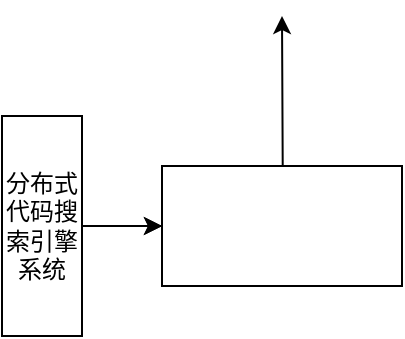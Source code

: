 <mxfile version="20.0.3" type="github">
  <diagram id="vuUQ8bP5sddqCmHipAIj" name="第 1 页">
    <mxGraphModel dx="850" dy="500" grid="1" gridSize="10" guides="1" tooltips="1" connect="1" arrows="1" fold="1" page="1" pageScale="1" pageWidth="827" pageHeight="1169" math="0" shadow="0">
      <root>
        <mxCell id="0" />
        <mxCell id="1" parent="0" />
        <mxCell id="NUIzydp3JmrpvSLanspx-16" value="" style="edgeStyle=orthogonalEdgeStyle;rounded=0;orthogonalLoop=1;jettySize=auto;html=1;" edge="1" parent="1" source="NUIzydp3JmrpvSLanspx-14" target="NUIzydp3JmrpvSLanspx-15">
          <mxGeometry relative="1" as="geometry" />
        </mxCell>
        <mxCell id="NUIzydp3JmrpvSLanspx-17" value="" style="edgeStyle=orthogonalEdgeStyle;rounded=0;orthogonalLoop=1;jettySize=auto;html=1;" edge="1" parent="1" source="NUIzydp3JmrpvSLanspx-14" target="NUIzydp3JmrpvSLanspx-15">
          <mxGeometry relative="1" as="geometry" />
        </mxCell>
        <mxCell id="NUIzydp3JmrpvSLanspx-19" value="" style="edgeStyle=orthogonalEdgeStyle;rounded=0;orthogonalLoop=1;jettySize=auto;html=1;" edge="1" parent="1" source="NUIzydp3JmrpvSLanspx-14">
          <mxGeometry relative="1" as="geometry">
            <mxPoint x="250" y="320" as="targetPoint" />
          </mxGeometry>
        </mxCell>
        <mxCell id="NUIzydp3JmrpvSLanspx-14" value="分布式代码搜索引擎系统" style="rounded=0;whiteSpace=wrap;html=1;" vertex="1" parent="1">
          <mxGeometry x="110" y="370" width="40" height="110" as="geometry" />
        </mxCell>
        <mxCell id="NUIzydp3JmrpvSLanspx-15" value="" style="whiteSpace=wrap;html=1;rounded=0;" vertex="1" parent="1">
          <mxGeometry x="190" y="395" width="120" height="60" as="geometry" />
        </mxCell>
      </root>
    </mxGraphModel>
  </diagram>
</mxfile>

